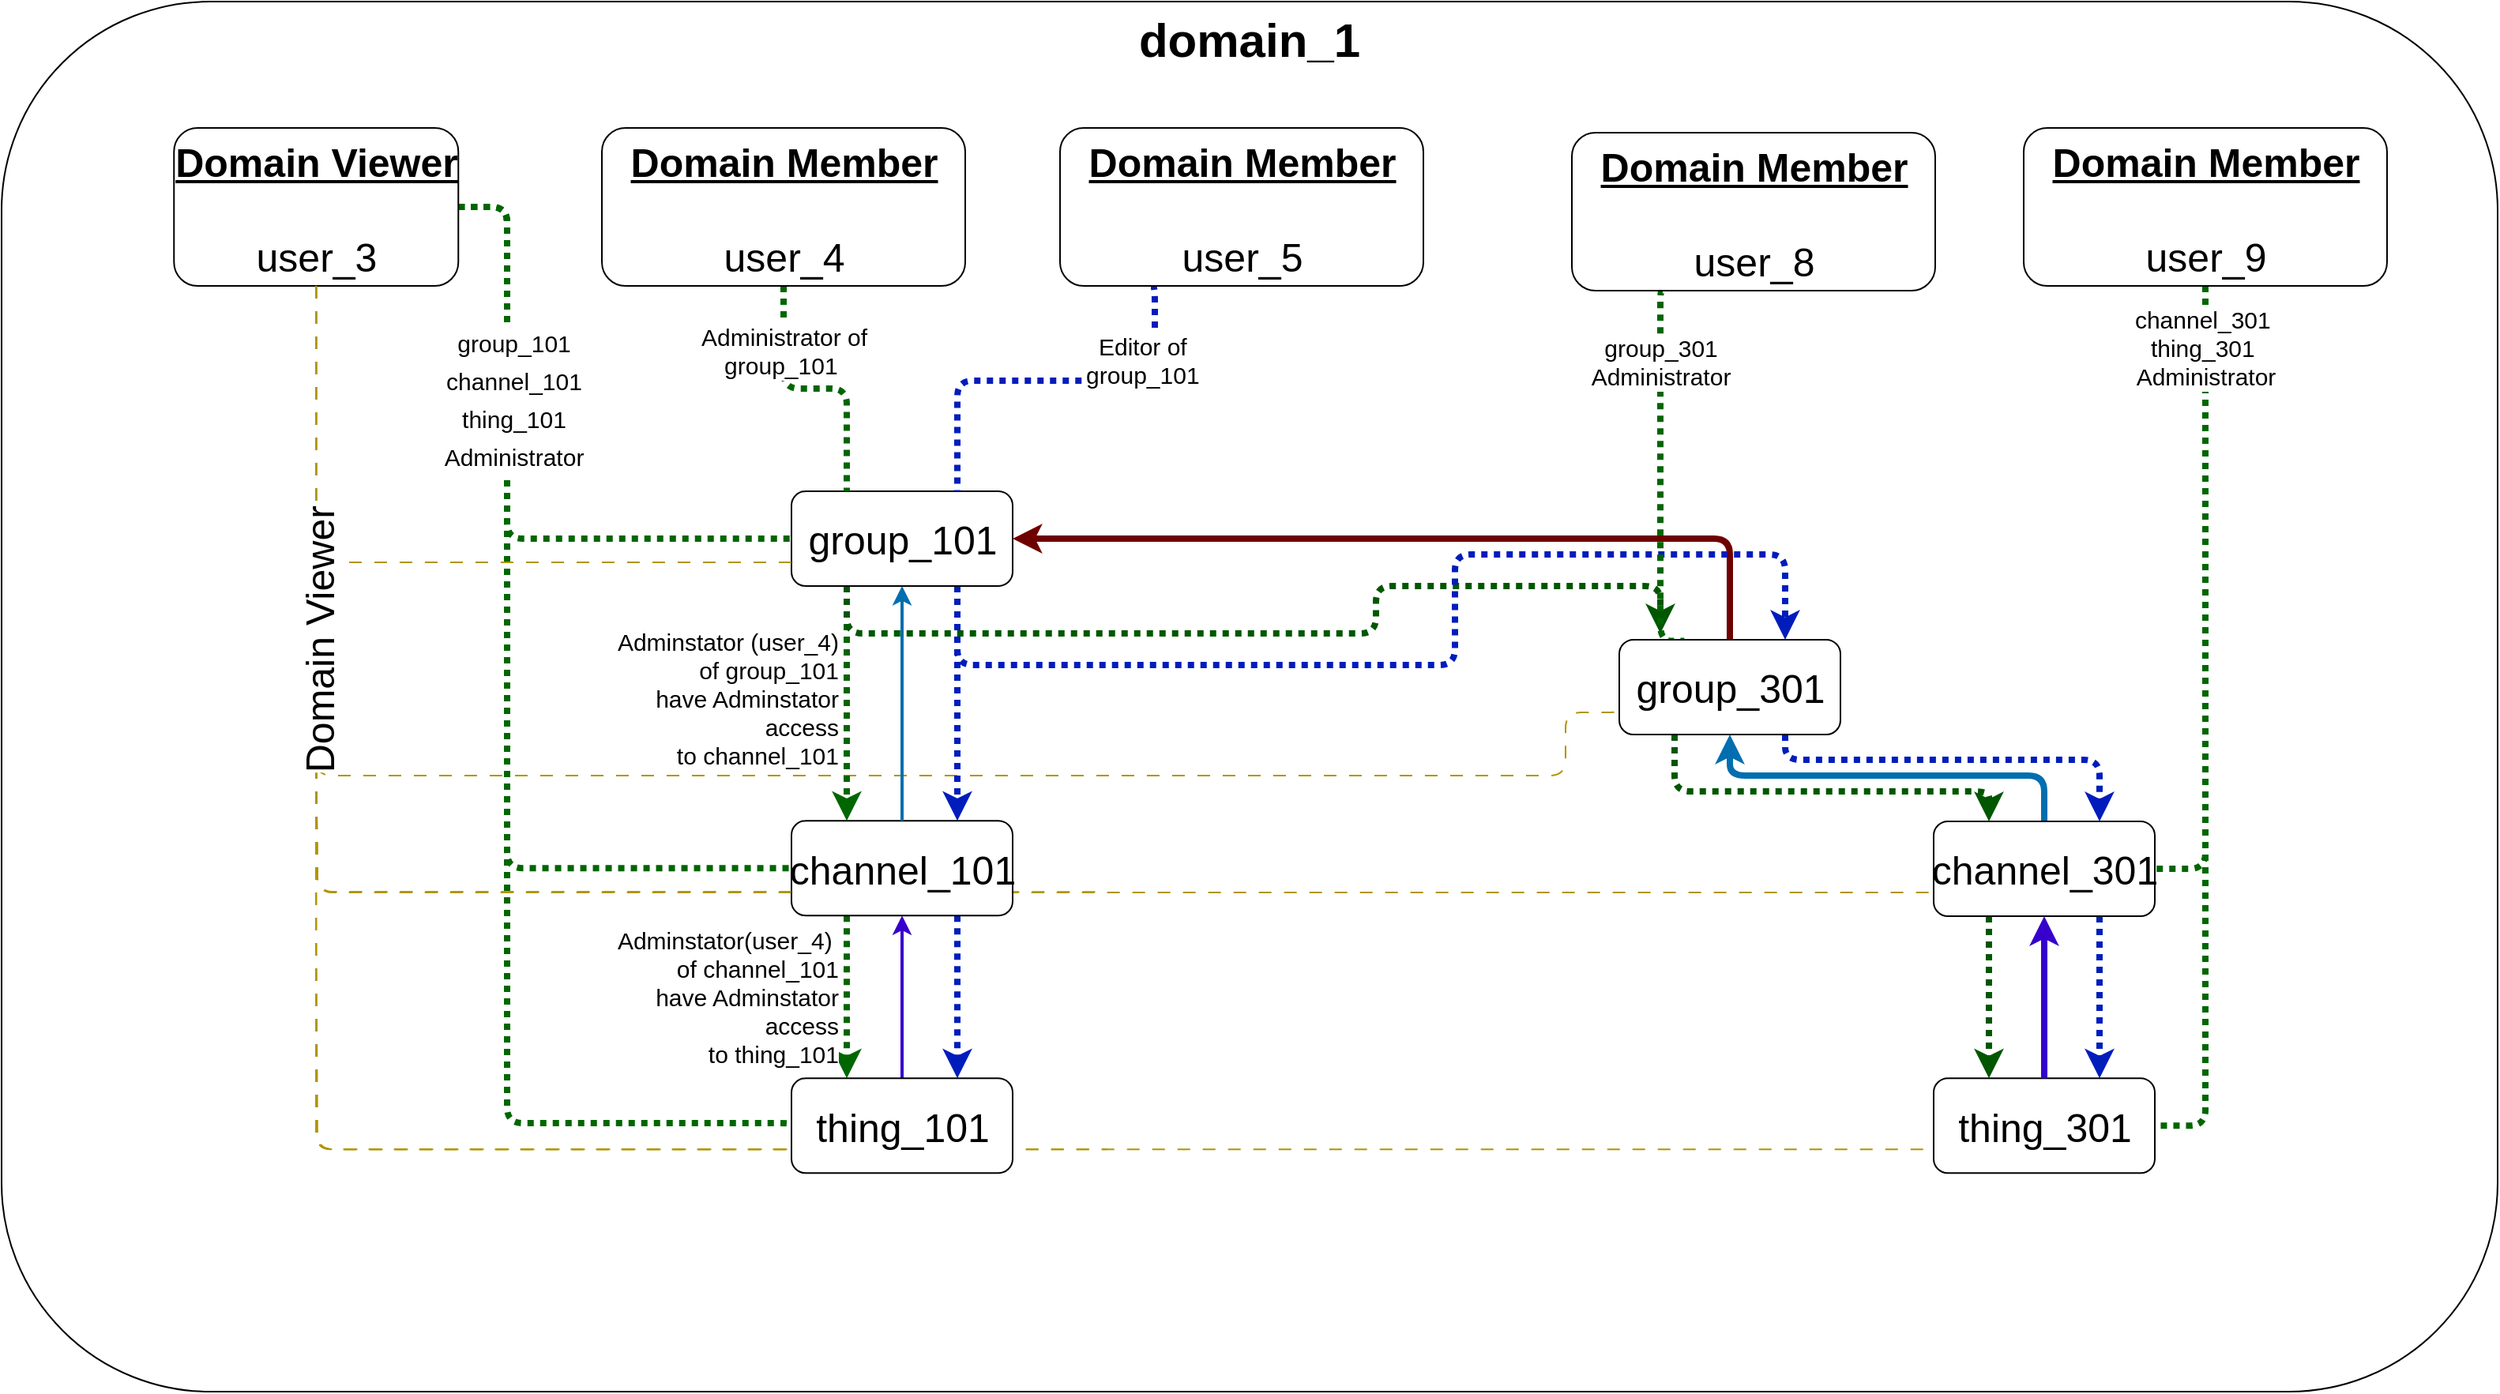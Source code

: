 <mxfile>
    <diagram id="6mOy798XpB74Yk2sk_v2" name="Page-1">
        <mxGraphModel dx="2967" dy="2298" grid="1" gridSize="10" guides="1" tooltips="1" connect="1" arrows="1" fold="1" page="1" pageScale="1" pageWidth="850" pageHeight="1100" math="0" shadow="0">
            <root>
                <mxCell id="0"/>
                <mxCell id="1" style="locked=1;" parent="0"/>
                <mxCell id="363" style="edgeStyle=none;html=1;entryX=0.5;entryY=0;entryDx=0;entryDy=0;" parent="1" edge="1">
                    <mxGeometry relative="1" as="geometry">
                        <mxPoint x="616" y="130" as="sourcePoint"/>
                    </mxGeometry>
                </mxCell>
                <mxCell id="374" style="edgeStyle=none;html=1;" parent="1" source="359" target="366" edge="1">
                    <mxGeometry relative="1" as="geometry"/>
                </mxCell>
                <mxCell id="413" style="edgeStyle=none;html=1;entryX=0.75;entryY=1;entryDx=0;entryDy=0;strokeWidth=4;" parent="1" target="365" edge="1">
                    <mxGeometry relative="1" as="geometry">
                        <mxPoint x="192.289" y="478.63" as="sourcePoint"/>
                    </mxGeometry>
                </mxCell>
                <mxCell id="463" style="edgeStyle=none;html=1;exitX=0.25;exitY=1;exitDx=0;exitDy=0;entryX=0.25;entryY=0;entryDx=0;entryDy=0;" parent="1" source="417" target="418" edge="1">
                    <mxGeometry relative="1" as="geometry"/>
                </mxCell>
                <mxCell id="464" style="edgeStyle=none;html=1;exitX=0.75;exitY=1;exitDx=0;exitDy=0;entryX=0.75;entryY=0;entryDx=0;entryDy=0;" parent="1" source="365" target="366" edge="1">
                    <mxGeometry relative="1" as="geometry"/>
                </mxCell>
                <mxCell id="467" style="edgeStyle=none;html=1;exitX=0.25;exitY=1;exitDx=0;exitDy=0;entryX=0.75;entryY=0;entryDx=0;entryDy=0;" parent="1" source="416" target="417" edge="1">
                    <mxGeometry relative="1" as="geometry"/>
                </mxCell>
                <mxCell id="471" style="edgeStyle=none;html=1;entryX=1;entryY=0.5;entryDx=0;entryDy=0;" parent="1" source="417" target="365" edge="1">
                    <mxGeometry relative="1" as="geometry"/>
                </mxCell>
                <mxCell id="473" style="edgeStyle=none;html=1;exitX=0.25;exitY=1;exitDx=0;exitDy=0;entryX=0.25;entryY=0;entryDx=0;entryDy=0;" parent="1" source="365" target="417" edge="1">
                    <mxGeometry relative="1" as="geometry"/>
                </mxCell>
                <mxCell id="4" value="Domain_1_container" style="locked=1;" parent="0"/>
                <mxCell id="5" value="&lt;font style=&quot;font-size: 30px;&quot;&gt;&lt;b style=&quot;&quot;&gt;domain_1&lt;/b&gt;&lt;/font&gt;" style="rounded=1;whiteSpace=wrap;html=1;verticalAlign=top;fillColor=default;" parent="4" vertex="1">
                    <mxGeometry x="-550" y="-40" width="1580" height="880" as="geometry"/>
                </mxCell>
                <mxCell id="6" value="Domain_1_entities" style="locked=1;" parent="0"/>
                <mxCell id="472" style="edgeStyle=orthogonalEdgeStyle;html=1;entryX=1;entryY=0.5;entryDx=0;entryDy=0;strokeWidth=4;fillColor=#a20025;strokeColor=#6F0000;" parent="6" source="417" target="365" edge="1">
                    <mxGeometry relative="1" as="geometry">
                        <Array as="points">
                            <mxPoint x="544" y="300"/>
                        </Array>
                    </mxGeometry>
                </mxCell>
                <mxCell id="39" value="Domain_1_Users" style="locked=1;" parent="0"/>
                <mxCell id="370" style="edgeStyle=orthogonalEdgeStyle;html=1;entryX=0;entryY=0.5;entryDx=0;entryDy=0;dashed=1;dashPattern=1 1;strokeColor=#006600;strokeWidth=4;fontSize=20;endArrow=none;endFill=0;" parent="39" source="308" target="365" edge="1">
                    <mxGeometry relative="1" as="geometry">
                        <Array as="points">
                            <mxPoint x="-230" y="90"/>
                            <mxPoint x="-230" y="300"/>
                        </Array>
                    </mxGeometry>
                </mxCell>
                <mxCell id="371" style="edgeStyle=orthogonalEdgeStyle;html=1;entryX=0;entryY=0.5;entryDx=0;entryDy=0;dashed=1;dashPattern=1 1;strokeColor=#006600;strokeWidth=4;fontSize=20;endArrow=none;endFill=0;" parent="39" source="308" target="366" edge="1">
                    <mxGeometry relative="1" as="geometry">
                        <Array as="points">
                            <mxPoint x="-230" y="90"/>
                            <mxPoint x="-230" y="509"/>
                        </Array>
                    </mxGeometry>
                </mxCell>
                <mxCell id="372" style="edgeStyle=orthogonalEdgeStyle;html=1;entryX=0;entryY=0.5;entryDx=0;entryDy=0;dashed=1;dashPattern=1 1;strokeColor=#006600;strokeWidth=4;fontSize=20;endArrow=none;endFill=0;" parent="39" source="308" target="359" edge="1">
                    <mxGeometry relative="1" as="geometry">
                        <Array as="points">
                            <mxPoint x="-230" y="90"/>
                            <mxPoint x="-230" y="670"/>
                            <mxPoint x="-50" y="670"/>
                        </Array>
                    </mxGeometry>
                </mxCell>
                <mxCell id="373" value="&lt;font style=&quot;font-size: 15px;&quot;&gt;group_101&lt;br&gt;channel_101&lt;br&gt;thing_101&lt;br&gt;Administrator&lt;/font&gt;" style="edgeLabel;html=1;align=center;verticalAlign=middle;resizable=0;points=[];fontSize=20;" parent="372" vertex="1" connectable="0">
                    <mxGeometry x="-0.525" y="4" relative="1" as="geometry">
                        <mxPoint y="-37" as="offset"/>
                    </mxGeometry>
                </mxCell>
                <mxCell id="425" style="edgeStyle=orthogonalEdgeStyle;html=1;entryX=0;entryY=0.75;entryDx=0;entryDy=0;dashed=1;dashPattern=8 8;fillColor=#e3c800;strokeColor=#B09500;endArrow=none;endFill=0;" parent="39" source="308" edge="1">
                    <mxGeometry relative="1" as="geometry">
                        <Array as="points">
                            <mxPoint x="-351" y="432"/>
                            <mxPoint x="-350" y="524"/>
                        </Array>
                        <mxPoint x="150" y="523.63" as="targetPoint"/>
                    </mxGeometry>
                </mxCell>
                <mxCell id="426" style="edgeStyle=orthogonalEdgeStyle;html=1;entryX=0;entryY=0.75;entryDx=0;entryDy=0;dashed=1;dashPattern=8 8;fillColor=#e3c800;strokeColor=#B09500;endArrow=none;endFill=0;" parent="39" source="308" edge="1">
                    <mxGeometry relative="1" as="geometry">
                        <Array as="points">
                            <mxPoint x="-351" y="687"/>
                        </Array>
                        <mxPoint x="150" y="686.63" as="targetPoint"/>
                    </mxGeometry>
                </mxCell>
                <mxCell id="444" style="edgeStyle=orthogonalEdgeStyle;html=1;entryX=0;entryY=0.75;entryDx=0;entryDy=0;dashed=1;dashPattern=8 8;strokeColor=#B09500;strokeWidth=1;fontSize=15;endArrow=none;endFill=0;fillColor=#e3c800;" parent="39" source="308" target="417" edge="1">
                    <mxGeometry relative="1" as="geometry">
                        <Array as="points">
                            <mxPoint x="-351" y="450"/>
                            <mxPoint x="440" y="450"/>
                            <mxPoint x="440" y="410"/>
                            <mxPoint x="474" y="410"/>
                        </Array>
                    </mxGeometry>
                </mxCell>
                <mxCell id="448" style="edgeStyle=orthogonalEdgeStyle;html=1;entryX=0;entryY=0.75;entryDx=0;entryDy=0;dashed=1;dashPattern=8 8;strokeColor=#B09500;strokeWidth=1;fontSize=15;endArrow=none;endFill=0;fillColor=#e3c800;" parent="39" source="308" target="418" edge="1">
                    <mxGeometry relative="1" as="geometry">
                        <Array as="points">
                            <mxPoint x="-351" y="432"/>
                            <mxPoint x="-350" y="432"/>
                            <mxPoint x="-350" y="524"/>
                        </Array>
                    </mxGeometry>
                </mxCell>
                <mxCell id="308" value="&lt;font style=&quot;font-size: 25px;&quot;&gt;&lt;b&gt;&lt;u&gt;Domain Viewer&lt;/u&gt;&lt;/b&gt;&lt;br&gt;&lt;br&gt;user_3&lt;/font&gt;" style="rounded=1;html=1;fontSize=25;verticalAlign=top;" parent="39" vertex="1">
                    <mxGeometry x="-440.87" y="40" width="180" height="100" as="geometry"/>
                </mxCell>
                <mxCell id="380" style="edgeStyle=orthogonalEdgeStyle;html=1;exitX=0.25;exitY=1;exitDx=0;exitDy=0;entryX=0.25;entryY=0;entryDx=0;entryDy=0;dashed=1;dashPattern=1 1;strokeWidth=4;endArrow=classic;endFill=1;fillColor=#fa6800;strokeColor=#006600;" parent="39" source="365" target="366" edge="1">
                    <mxGeometry relative="1" as="geometry"/>
                </mxCell>
                <mxCell id="389" value="Adminstator (user_4)&lt;br&gt;of group_101 &lt;br&gt;have Adminstator &lt;br&gt;access &lt;br&gt;to channel_101" style="edgeLabel;html=1;align=right;verticalAlign=middle;resizable=0;points=[];fontSize=15;" parent="380" vertex="1" connectable="0">
                    <mxGeometry x="-0.135" relative="1" as="geometry">
                        <mxPoint x="-5" y="6" as="offset"/>
                    </mxGeometry>
                </mxCell>
                <mxCell id="465" style="edgeStyle=none;html=1;exitX=0.75;exitY=1;exitDx=0;exitDy=0;entryX=0.75;entryY=0;entryDx=0;entryDy=0;fillColor=#0050ef;strokeColor=#001DBC;dashed=1;dashPattern=1 1;strokeWidth=4;" parent="39" source="365" target="366" edge="1">
                    <mxGeometry relative="1" as="geometry"/>
                </mxCell>
                <mxCell id="474" style="edgeStyle=orthogonalEdgeStyle;html=1;exitX=0.25;exitY=1;exitDx=0;exitDy=0;strokeWidth=4;fillColor=#008a00;strokeColor=#005700;dashed=1;dashPattern=1 1;" parent="39" source="365" edge="1">
                    <mxGeometry relative="1" as="geometry">
                        <mxPoint x="500" y="360" as="targetPoint"/>
                        <Array as="points">
                            <mxPoint x="-15" y="360"/>
                            <mxPoint x="320" y="360"/>
                            <mxPoint x="320" y="330"/>
                            <mxPoint x="500" y="330"/>
                        </Array>
                    </mxGeometry>
                </mxCell>
                <mxCell id="475" style="edgeStyle=orthogonalEdgeStyle;html=1;exitX=0.75;exitY=1;exitDx=0;exitDy=0;entryX=0.75;entryY=0;entryDx=0;entryDy=0;dashed=1;dashPattern=1 1;strokeWidth=4;fillColor=#0050ef;strokeColor=#001DBC;" parent="39" source="365" target="417" edge="1">
                    <mxGeometry relative="1" as="geometry">
                        <Array as="points">
                            <mxPoint x="55" y="380"/>
                            <mxPoint x="370" y="380"/>
                            <mxPoint x="370" y="310"/>
                            <mxPoint x="579" y="310"/>
                        </Array>
                    </mxGeometry>
                </mxCell>
                <mxCell id="365" value="group_101&lt;span style=&quot;color: rgba(0, 0, 0, 0); font-family: monospace; font-size: 0px; text-align: start;&quot;&gt;%3CmxGraphModel%3E%3Croot%3E%3CmxCell%20id%3D%220%22%2F%3E%3CmxCell%20id%3D%221%22%20parent%3D%220%22%2F%3E%3CmxCell%20id%3D%222%22%20value%3D%22Group%202%22%20style%3D%22rounded%3D1%3Bhtml%3D1%3BfontSize%3D25%3B%22%20vertex%3D%221%22%20parent%3D%221%22%3E%3CmxGeometry%20x%3D%22509.996%22%20y%3D%22220%22%20width%3D%2296.424%22%20height%3D%2240%22%20as%3D%22geometry%22%2F%3E%3C%2FmxCell%3E%3C%2Froot%3E%3C%2FmxGraphModel%3&lt;/span&gt;" style="rounded=1;html=1;fontSize=25;" parent="39" vertex="1">
                    <mxGeometry x="-50" y="270" width="140" height="60" as="geometry"/>
                </mxCell>
                <mxCell id="381" style="edgeStyle=orthogonalEdgeStyle;html=1;exitX=0.25;exitY=1;exitDx=0;exitDy=0;entryX=0.25;entryY=0;entryDx=0;entryDy=0;dashed=1;dashPattern=1 1;strokeWidth=4;endArrow=classic;endFill=1;fillColor=#fa6800;strokeColor=#006600;" parent="39" source="366" target="359" edge="1">
                    <mxGeometry relative="1" as="geometry"/>
                </mxCell>
                <mxCell id="391" value="Adminstator(user_4)&amp;nbsp;&lt;br&gt;&lt;div style=&quot;&quot;&gt;of channel_101&lt;/div&gt;have Adminstator &lt;br&gt;access&lt;br&gt;to thing_101" style="edgeLabel;html=1;align=right;verticalAlign=middle;resizable=0;points=[];fontSize=15;" parent="381" vertex="1" connectable="0">
                    <mxGeometry x="-0.186" y="-1" relative="1" as="geometry">
                        <mxPoint x="-4" y="9" as="offset"/>
                    </mxGeometry>
                </mxCell>
                <mxCell id="466" style="edgeStyle=none;html=1;exitX=0.75;exitY=1;exitDx=0;exitDy=0;entryX=0.75;entryY=0;entryDx=0;entryDy=0;dashed=1;dashPattern=1 1;strokeWidth=4;fillColor=#0050ef;strokeColor=#001DBC;" parent="39" source="366" target="359" edge="1">
                    <mxGeometry relative="1" as="geometry"/>
                </mxCell>
                <mxCell id="366" value="channel_101&lt;span style=&quot;color: rgba(0, 0, 0, 0); font-family: monospace; font-size: 0px; text-align: start;&quot;&gt;%3CmxGraphModel%3E%3Croot%3E%3CmxCell%20id%3D%220%22%2F%3E%3CmxCell%20id%3D%221%22%20parent%3D%220%22%2F%3E%3CmxCell%20id%3D%222%22%20value%3D%22Group%202%22%20style%3D%22rounded%3D1%3Bhtml%3D1%3BfontSize%3D25%3B%22%20vertex%3D%221%22%20parent%3D%221%22%3E%3CmxGeometry%20x%3D%22509.996%22%20y%3D%22220%22%20width%3D%2296.424%22%20height%3D%2240%22%20as%3D%22geometry%22%2F%3E%3C%2FmxCell%3E%3C%2Froot%3E%3C%2FmxGraphModel%3&lt;/span&gt;" style="rounded=1;html=1;fontSize=25;" parent="39" vertex="1">
                    <mxGeometry x="-50" y="478.63" width="140" height="60" as="geometry"/>
                </mxCell>
                <mxCell id="379" style="edgeStyle=orthogonalEdgeStyle;html=1;entryX=0.25;entryY=0;entryDx=0;entryDy=0;dashed=1;dashPattern=1 1;strokeWidth=4;endArrow=none;endFill=0;fillColor=#fa6800;strokeColor=#006600;" parent="39" source="378" target="365" edge="1">
                    <mxGeometry relative="1" as="geometry"/>
                </mxCell>
                <mxCell id="388" value="&lt;font style=&quot;font-size: 15px;&quot;&gt;&lt;font style=&quot;font-size: 15px;&quot;&gt;&amp;nbsp;Administrator of&amp;nbsp;&lt;br&gt;&lt;/font&gt;group_101&amp;nbsp;&lt;/font&gt;" style="edgeLabel;html=1;align=center;verticalAlign=middle;resizable=0;points=[];" parent="379" vertex="1" connectable="0">
                    <mxGeometry x="0.417" y="1" relative="1" as="geometry">
                        <mxPoint x="-41" y="-40" as="offset"/>
                    </mxGeometry>
                </mxCell>
                <mxCell id="378" value="&lt;font style=&quot;font-size: 25px;&quot;&gt;&lt;b&gt;&lt;u&gt;Domain Member&lt;/u&gt;&lt;/b&gt;&lt;br&gt;&lt;br&gt;user_4&lt;/font&gt;" style="rounded=1;html=1;fontSize=25;verticalAlign=top;" parent="39" vertex="1">
                    <mxGeometry x="-170" y="40" width="230" height="100" as="geometry"/>
                </mxCell>
                <mxCell id="401" style="edgeStyle=orthogonalEdgeStyle;html=1;dashed=1;dashPattern=1 1;strokeWidth=4;endArrow=none;endFill=0;fillColor=#0050ef;strokeColor=#001DBC;exitX=0.25;exitY=1;exitDx=0;exitDy=0;entryX=0.75;entryY=0;entryDx=0;entryDy=0;" parent="39" source="400" target="365" edge="1">
                    <mxGeometry relative="1" as="geometry">
                        <Array as="points">
                            <mxPoint x="180" y="140"/>
                            <mxPoint x="180" y="200"/>
                            <mxPoint x="55" y="200"/>
                        </Array>
                    </mxGeometry>
                </mxCell>
                <mxCell id="405" value="&lt;font style=&quot;font-size: 15px;&quot;&gt;Editor of&amp;nbsp;&lt;br&gt;&lt;/font&gt;&lt;span style=&quot;font-size: 15px;&quot;&gt;group_101&amp;nbsp;&lt;/span&gt;" style="edgeLabel;html=1;align=center;verticalAlign=middle;resizable=0;points=[];" parent="401" vertex="1" connectable="0">
                    <mxGeometry x="-0.617" y="-6" relative="1" as="geometry">
                        <mxPoint as="offset"/>
                    </mxGeometry>
                </mxCell>
                <mxCell id="400" value="&lt;font style=&quot;font-size: 25px;&quot;&gt;&lt;b&gt;&lt;u&gt;Domain Member&lt;/u&gt;&lt;/b&gt;&lt;br&gt;&lt;br&gt;user_5&lt;br&gt;&lt;/font&gt;" style="rounded=1;html=1;fontSize=25;verticalAlign=top;" parent="39" vertex="1">
                    <mxGeometry x="120" y="40" width="230" height="100" as="geometry"/>
                </mxCell>
                <mxCell id="438" style="edgeStyle=orthogonalEdgeStyle;html=1;entryX=1;entryY=0.5;entryDx=0;entryDy=0;dashed=1;dashPattern=1 1;strokeColor=#006600;strokeWidth=4;endArrow=none;endFill=0;" parent="39" source="416" target="418" edge="1">
                    <mxGeometry relative="1" as="geometry">
                        <Array as="points">
                            <mxPoint x="845" y="509"/>
                        </Array>
                    </mxGeometry>
                </mxCell>
                <mxCell id="439" style="edgeStyle=orthogonalEdgeStyle;html=1;entryX=1;entryY=0.5;entryDx=0;entryDy=0;dashed=1;dashPattern=1 1;strokeColor=#006600;strokeWidth=4;endArrow=none;endFill=0;" parent="39" source="416" target="419" edge="1">
                    <mxGeometry relative="1" as="geometry">
                        <Array as="points">
                            <mxPoint x="845" y="672"/>
                        </Array>
                    </mxGeometry>
                </mxCell>
                <mxCell id="441" value="channel_301&amp;nbsp;&lt;br&gt;thing_301&amp;nbsp;&lt;br&gt;Administrator" style="edgeLabel;html=1;align=center;verticalAlign=middle;resizable=0;points=[];fontSize=15;" parent="439" vertex="1" connectable="0">
                    <mxGeometry x="-0.532" y="-2" relative="1" as="geometry">
                        <mxPoint x="2" y="-93" as="offset"/>
                    </mxGeometry>
                </mxCell>
                <mxCell id="416" value="&lt;font style=&quot;font-size: 25px;&quot;&gt;&lt;b&gt;&lt;u&gt;Domain Member&lt;/u&gt;&lt;/b&gt;&lt;br&gt;&lt;br&gt;user_9&lt;/font&gt;" style="rounded=1;html=1;fontSize=25;verticalAlign=top;" parent="39" vertex="1">
                    <mxGeometry x="730" y="40" width="230" height="100" as="geometry"/>
                </mxCell>
                <mxCell id="437" style="edgeStyle=orthogonalEdgeStyle;html=1;dashed=1;dashPattern=1 1;strokeColor=#006600;strokeWidth=4;endArrow=none;endFill=0;entryX=0.294;entryY=0.013;entryDx=0;entryDy=0;entryPerimeter=0;exitX=0.25;exitY=1;exitDx=0;exitDy=0;" parent="39" source="415" target="417" edge="1">
                    <mxGeometry relative="1" as="geometry">
                        <mxPoint x="529.029" y="143" as="sourcePoint"/>
                        <mxPoint x="530" y="364" as="targetPoint"/>
                        <Array as="points">
                            <mxPoint x="500" y="143"/>
                            <mxPoint x="500" y="365"/>
                        </Array>
                    </mxGeometry>
                </mxCell>
                <mxCell id="440" value="&lt;font style=&quot;font-size: 15px;&quot;&gt;group_301 &lt;br&gt;Administrator&lt;/font&gt;" style="edgeLabel;html=1;align=center;verticalAlign=middle;resizable=0;points=[];" parent="437" vertex="1" connectable="0">
                    <mxGeometry x="-0.259" relative="1" as="geometry">
                        <mxPoint y="-42" as="offset"/>
                    </mxGeometry>
                </mxCell>
                <mxCell id="415" value="&lt;font style=&quot;font-size: 25px;&quot;&gt;&lt;b&gt;&lt;u&gt;Domain Member&lt;/u&gt;&lt;/b&gt;&lt;br&gt;&lt;br&gt;user_8&lt;/font&gt;" style="rounded=1;html=1;fontSize=25;verticalAlign=top;" parent="39" vertex="1">
                    <mxGeometry x="444" y="43" width="230" height="100" as="geometry"/>
                </mxCell>
                <mxCell id="443" style="edgeStyle=orthogonalEdgeStyle;html=1;entryX=0;entryY=0.75;entryDx=0;entryDy=0;dashed=1;dashPattern=8 8;strokeColor=#B09500;strokeWidth=1;fontSize=15;endArrow=none;endFill=0;fillColor=#e3c800;" parent="39" source="308" target="419" edge="1">
                    <mxGeometry relative="1" as="geometry">
                        <Array as="points">
                            <mxPoint x="-351" y="687"/>
                        </Array>
                    </mxGeometry>
                </mxCell>
                <mxCell id="470" style="edgeStyle=orthogonalEdgeStyle;html=1;strokeWidth=4;endArrow=classic;endFill=1;fillColor=#1ba1e2;strokeColor=#006EAF;" parent="39" source="418" target="417" edge="1">
                    <mxGeometry relative="1" as="geometry">
                        <Array as="points">
                            <mxPoint x="743" y="450"/>
                            <mxPoint x="544" y="450"/>
                        </Array>
                    </mxGeometry>
                </mxCell>
                <mxCell id="476" style="edgeStyle=orthogonalEdgeStyle;html=1;exitX=0.25;exitY=1;exitDx=0;exitDy=0;entryX=0.25;entryY=0;entryDx=0;entryDy=0;dashed=1;dashPattern=1 1;strokeWidth=4;fillColor=#008a00;strokeColor=#005700;" parent="39" source="417" target="418" edge="1">
                    <mxGeometry relative="1" as="geometry">
                        <Array as="points">
                            <mxPoint x="509" y="460"/>
                            <mxPoint x="708" y="460"/>
                        </Array>
                    </mxGeometry>
                </mxCell>
                <mxCell id="477" style="edgeStyle=orthogonalEdgeStyle;html=1;exitX=0.75;exitY=1;exitDx=0;exitDy=0;entryX=0.75;entryY=0;entryDx=0;entryDy=0;dashed=1;dashPattern=1 1;strokeWidth=4;fillColor=#0050ef;strokeColor=#001DBC;" parent="39" source="417" target="418" edge="1">
                    <mxGeometry relative="1" as="geometry">
                        <Array as="points">
                            <mxPoint x="579" y="440"/>
                            <mxPoint x="778" y="440"/>
                        </Array>
                    </mxGeometry>
                </mxCell>
                <mxCell id="478" style="edgeStyle=orthogonalEdgeStyle;html=1;exitX=0.25;exitY=1;exitDx=0;exitDy=0;entryX=0.25;entryY=0;entryDx=0;entryDy=0;dashed=1;dashPattern=1 1;strokeWidth=4;fillColor=#008a00;strokeColor=#005700;" parent="39" source="418" target="419" edge="1">
                    <mxGeometry relative="1" as="geometry"/>
                </mxCell>
                <mxCell id="479" style="edgeStyle=orthogonalEdgeStyle;html=1;exitX=0.75;exitY=1;exitDx=0;exitDy=0;entryX=0.75;entryY=0;entryDx=0;entryDy=0;dashed=1;dashPattern=1 1;strokeWidth=4;fillColor=#0050ef;strokeColor=#001DBC;" parent="39" source="418" target="419" edge="1">
                    <mxGeometry relative="1" as="geometry"/>
                </mxCell>
                <mxCell id="76" value="Legends" style="locked=1;" parent="0"/>
                <mxCell id="396" style="edgeStyle=orthogonalEdgeStyle;html=1;entryX=0;entryY=0.75;entryDx=0;entryDy=0;strokeColor=#B09500;dashed=1;dashPattern=8 8;endArrow=none;endFill=0;" parent="76" source="308" target="365" edge="1">
                    <mxGeometry relative="1" as="geometry">
                        <Array as="points">
                            <mxPoint x="-351" y="315"/>
                        </Array>
                    </mxGeometry>
                </mxCell>
                <mxCell id="397" style="edgeStyle=orthogonalEdgeStyle;html=1;entryX=0;entryY=0.75;entryDx=0;entryDy=0;strokeColor=#B09500;dashed=1;dashPattern=8 8;endArrow=none;endFill=0;" parent="76" source="308" target="366" edge="1">
                    <mxGeometry relative="1" as="geometry">
                        <Array as="points">
                            <mxPoint x="-351" y="432"/>
                            <mxPoint x="-350" y="524"/>
                        </Array>
                    </mxGeometry>
                </mxCell>
                <mxCell id="398" style="edgeStyle=orthogonalEdgeStyle;html=1;entryX=0;entryY=0.75;entryDx=0;entryDy=0;strokeColor=#B09500;dashed=1;dashPattern=8 8;endArrow=none;endFill=0;" parent="76" source="308" target="359" edge="1">
                    <mxGeometry relative="1" as="geometry">
                        <Array as="points">
                            <mxPoint x="-351" y="542"/>
                            <mxPoint x="-350" y="542"/>
                            <mxPoint x="-350" y="687"/>
                        </Array>
                    </mxGeometry>
                </mxCell>
                <mxCell id="399" value="&lt;span style=&quot;font-size: 25px;&quot;&gt;Domain Viewer&lt;/span&gt;" style="edgeLabel;html=1;align=center;verticalAlign=middle;resizable=0;points=[];rotation=-90;" parent="398" vertex="1" connectable="0">
                    <mxGeometry x="-0.471" y="1" relative="1" as="geometry">
                        <mxPoint as="offset"/>
                    </mxGeometry>
                </mxCell>
                <mxCell id="91" value="user_entities" style="locked=1;" parent="0"/>
                <mxCell id="376" style="edgeStyle=none;html=1;strokeColor=#3700CC;strokeWidth=2;" parent="91" source="359" target="366" edge="1">
                    <mxGeometry relative="1" as="geometry"/>
                </mxCell>
                <mxCell id="359" value="thing_101&lt;span style=&quot;color: rgba(0, 0, 0, 0); font-family: monospace; font-size: 0px; text-align: start;&quot;&gt;%3CmxGraphModel%3E%3Croot%3E%3CmxCell%20id%3D%220%22%2F%3E%3CmxCell%20id%3D%221%22%20parent%3D%220%22%2F%3E%3CmxCell%20id%3D%222%22%20value%3D%22Group%202%22%20style%3D%22rounded%3D1%3Bhtml%3D1%3BfontSize%3D25%3B%22%20vertex%3D%221%22%20parent%3D%221%22%3E%3CmxGeometry%20x%3D%22509.996%22%20y%3D%22220%22%20width%3D%2296.424%22%20height%3D%2240%22%20as%3D%22geometry%22%2F%3E%3C%2FmxCell%3E%3C%2Froot%3E%3C%2FmxGraphModel%3&lt;/span&gt;" style="rounded=1;html=1;fontSize=25;" parent="91" vertex="1">
                    <mxGeometry x="-50" y="641.63" width="140" height="60" as="geometry"/>
                </mxCell>
                <mxCell id="377" style="edgeStyle=none;html=1;strokeColor=#006EAF;strokeWidth=2;" parent="91" source="366" target="365" edge="1">
                    <mxGeometry relative="1" as="geometry"/>
                </mxCell>
                <mxCell id="417" value="group_301&lt;span style=&quot;color: rgba(0, 0, 0, 0); font-family: monospace; font-size: 0px; text-align: start;&quot;&gt;%3CmxGraphModel%3E%3Croot%3E%3CmxCell%20id%3D%220%22%2F%3E%3CmxCell%20id%3D%221%22%20parent%3D%220%22%2F%3E%3CmxCell%20id%3D%222%22%20value%3D%22Group%202%22%20style%3D%22rounded%3D1%3Bhtml%3D1%3BfontSize%3D25%3B%22%20vertex%3D%221%22%20parent%3D%221%22%3E%3CmxGeometry%20x%3D%22509.996%22%20y%3D%22220%22%20width%3D%2296.424%22%20height%3D%2240%22%20as%3D%22geometry%22%2F%3E%3C%2FmxCell%3E%3C%2Froot%3E%3C%2FmxGraphModel%3&lt;/span&gt;" style="rounded=1;html=1;fontSize=25;" parent="91" vertex="1">
                    <mxGeometry x="474" y="364" width="140" height="60" as="geometry"/>
                </mxCell>
                <mxCell id="418" value="channel_301&lt;span style=&quot;color: rgba(0, 0, 0, 0); font-family: monospace; font-size: 0px; text-align: start;&quot;&gt;%3CmxGraphModel%3E%3Croot%3E%3CmxCell%20id%3D%220%22%2F%3E%3CmxCell%20id%3D%221%22%20parent%3D%220%22%2F%3E%3CmxCell%20id%3D%222%22%20value%3D%22Group%202%22%20style%3D%22rounded%3D1%3Bhtml%3D1%3BfontSize%3D25%3B%22%20vertex%3D%221%22%20parent%3D%221%22%3E%3CmxGeometry%20x%3D%22509.996%22%20y%3D%22220%22%20width%3D%2296.424%22%20height%3D%2240%22%20as%3D%22geometry%22%2F%3E%3C%2FmxCell%3E%3C%2Froot%3E%3C%2FmxGraphModel%3&lt;/span&gt;" style="rounded=1;html=1;fontSize=25;" parent="91" vertex="1">
                    <mxGeometry x="673" y="479" width="140" height="60" as="geometry"/>
                </mxCell>
                <mxCell id="419" value="thing_301&lt;span style=&quot;color: rgba(0, 0, 0, 0); font-family: monospace; font-size: 0px; text-align: start;&quot;&gt;%3CmxGraphModel%3E%3Croot%3E%3CmxCell%20id%3D%220%22%2F%3E%3CmxCell%20id%3D%221%22%20parent%3D%220%22%2F%3E%3CmxCell%20id%3D%222%22%20value%3D%22Group%202%22%20style%3D%22rounded%3D1%3Bhtml%3D1%3BfontSize%3D25%3B%22%20vertex%3D%221%22%20parent%3D%221%22%3E%3CmxGeometry%20x%3D%22509.996%22%20y%3D%22220%22%20width%3D%2296.424%22%20height%3D%2240%22%20as%3D%22geometry%22%2F%3E%3C%2FmxCell%3E%3C%2Froot%3E%3C%2FmxGraphModel%3&lt;/span&gt;" style="rounded=1;html=1;fontSize=25;" parent="91" vertex="1">
                    <mxGeometry x="673" y="641.63" width="140" height="60" as="geometry"/>
                </mxCell>
                <mxCell id="423" style="edgeStyle=orthogonalEdgeStyle;html=1;fillColor=#6a00ff;strokeColor=#3700CC;strokeWidth=4;" parent="91" source="419" target="418" edge="1">
                    <mxGeometry relative="1" as="geometry"/>
                </mxCell>
            </root>
        </mxGraphModel>
    </diagram>
</mxfile>